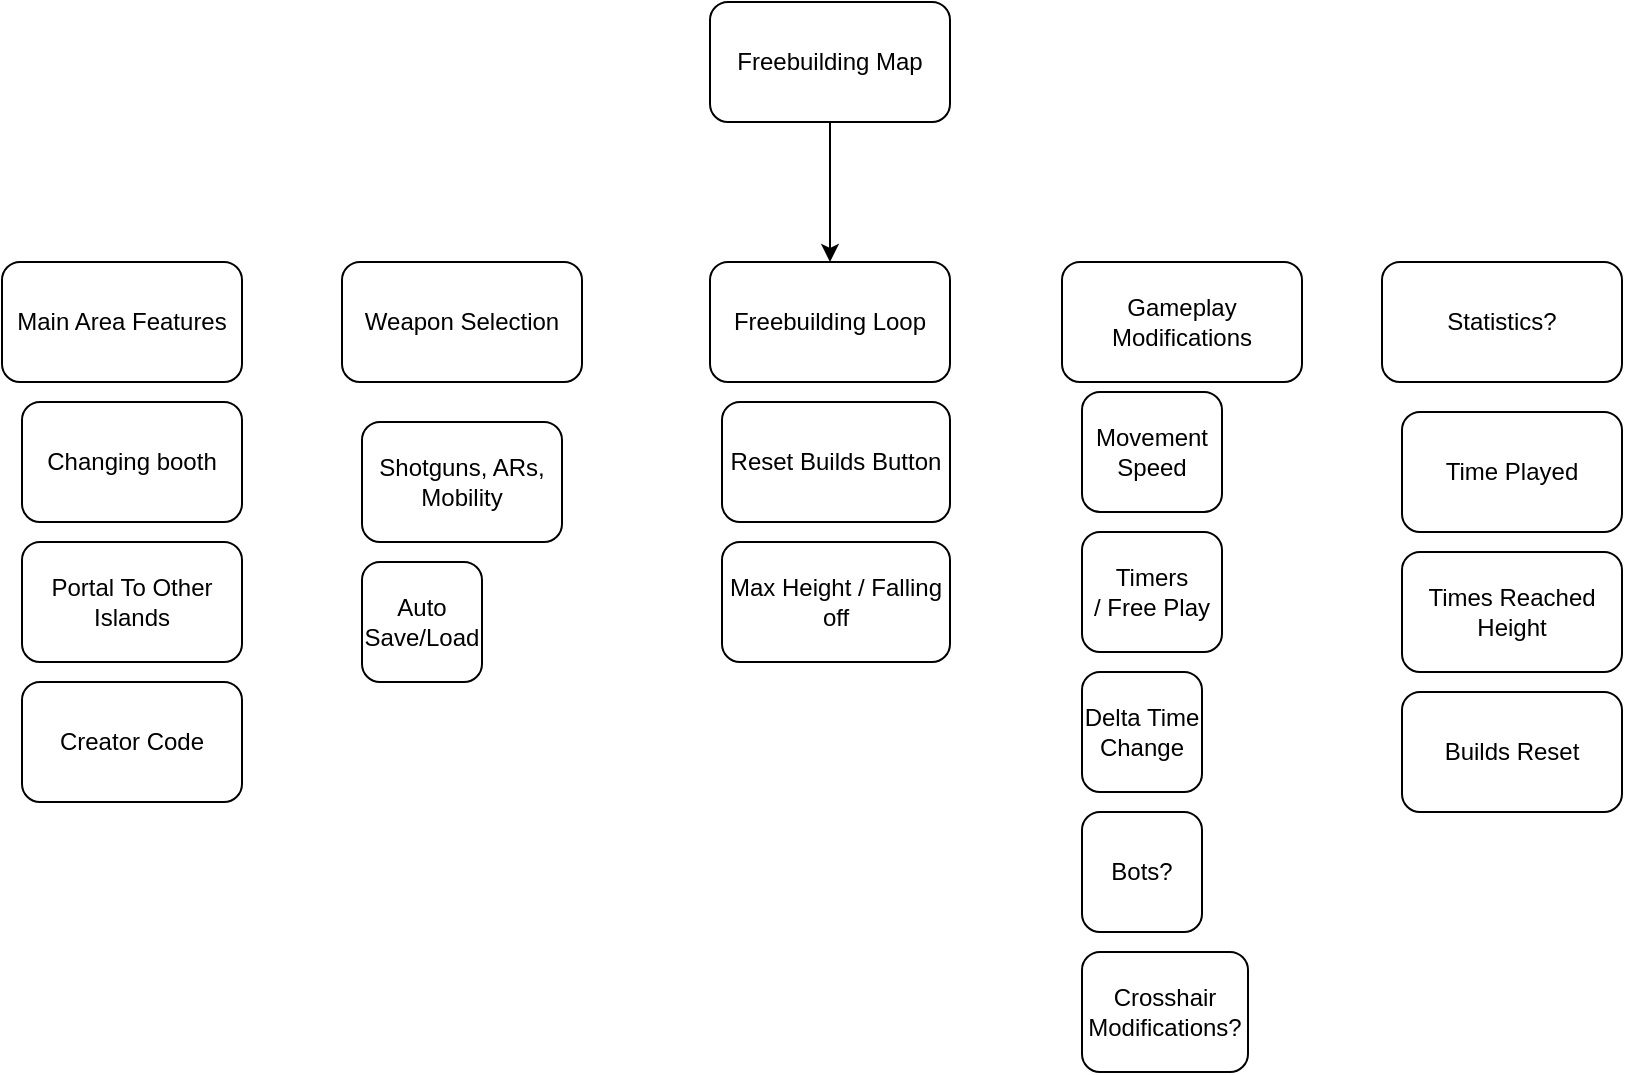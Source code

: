 <mxfile version="26.1.3">
  <diagram id="C5RBs43oDa-KdzZeNtuy" name="Page-1">
    <mxGraphModel dx="2779" dy="933" grid="1" gridSize="10" guides="1" tooltips="1" connect="1" arrows="1" fold="1" page="1" pageScale="1" pageWidth="827" pageHeight="1169" math="0" shadow="0">
      <root>
        <mxCell id="WIyWlLk6GJQsqaUBKTNV-0" />
        <mxCell id="WIyWlLk6GJQsqaUBKTNV-1" parent="WIyWlLk6GJQsqaUBKTNV-0" />
        <mxCell id="7brxcG7zhEMN0gF7fkz7-0" style="edgeStyle=orthogonalEdgeStyle;rounded=0;orthogonalLoop=1;jettySize=auto;html=1;exitX=0.5;exitY=1;exitDx=0;exitDy=0;" parent="WIyWlLk6GJQsqaUBKTNV-1" source="CPU05DOvcKoE3P8HrRso-0" target="CPU05DOvcKoE3P8HrRso-11" edge="1">
          <mxGeometry relative="1" as="geometry" />
        </mxCell>
        <mxCell id="CPU05DOvcKoE3P8HrRso-0" value="Freebuilding Map" style="rounded=1;whiteSpace=wrap;html=1;" parent="WIyWlLk6GJQsqaUBKTNV-1" vertex="1">
          <mxGeometry x="294" y="50" width="120" height="60" as="geometry" />
        </mxCell>
        <mxCell id="CPU05DOvcKoE3P8HrRso-4" value="Weapon Selection" style="rounded=1;whiteSpace=wrap;html=1;" parent="WIyWlLk6GJQsqaUBKTNV-1" vertex="1">
          <mxGeometry x="110" y="180" width="120" height="60" as="geometry" />
        </mxCell>
        <mxCell id="CPU05DOvcKoE3P8HrRso-11" value="Freebuilding Loop" style="rounded=1;whiteSpace=wrap;html=1;" parent="WIyWlLk6GJQsqaUBKTNV-1" vertex="1">
          <mxGeometry x="294" y="180" width="120" height="60" as="geometry" />
        </mxCell>
        <mxCell id="CPU05DOvcKoE3P8HrRso-12" value="Gameplay Modifications" style="rounded=1;whiteSpace=wrap;html=1;" parent="WIyWlLk6GJQsqaUBKTNV-1" vertex="1">
          <mxGeometry x="470" y="180" width="120" height="60" as="geometry" />
        </mxCell>
        <mxCell id="CPU05DOvcKoE3P8HrRso-14" value="Shotguns, ARs, Mobility" style="rounded=1;whiteSpace=wrap;html=1;" parent="WIyWlLk6GJQsqaUBKTNV-1" vertex="1">
          <mxGeometry x="120" y="260" width="100" height="60" as="geometry" />
        </mxCell>
        <mxCell id="CPU05DOvcKoE3P8HrRso-15" value="Auto Save/Load" style="rounded=1;whiteSpace=wrap;html=1;" parent="WIyWlLk6GJQsqaUBKTNV-1" vertex="1">
          <mxGeometry x="120" y="330" width="60" height="60" as="geometry" />
        </mxCell>
        <mxCell id="CPU05DOvcKoE3P8HrRso-19" value="Timers&lt;div&gt;/ Free Play&lt;/div&gt;" style="rounded=1;whiteSpace=wrap;html=1;" parent="WIyWlLk6GJQsqaUBKTNV-1" vertex="1">
          <mxGeometry x="480" y="315" width="70" height="60" as="geometry" />
        </mxCell>
        <mxCell id="CPU05DOvcKoE3P8HrRso-20" value="Movement Speed" style="rounded=1;whiteSpace=wrap;html=1;" parent="WIyWlLk6GJQsqaUBKTNV-1" vertex="1">
          <mxGeometry x="480" y="245" width="70" height="60" as="geometry" />
        </mxCell>
        <mxCell id="CPU05DOvcKoE3P8HrRso-21" value="Delta Time Change" style="rounded=1;whiteSpace=wrap;html=1;" parent="WIyWlLk6GJQsqaUBKTNV-1" vertex="1">
          <mxGeometry x="480" y="385" width="60" height="60" as="geometry" />
        </mxCell>
        <mxCell id="CPU05DOvcKoE3P8HrRso-22" value="Crosshair Modifications?" style="rounded=1;whiteSpace=wrap;html=1;" parent="WIyWlLk6GJQsqaUBKTNV-1" vertex="1">
          <mxGeometry x="480" y="525" width="83" height="60" as="geometry" />
        </mxCell>
        <mxCell id="CPU05DOvcKoE3P8HrRso-30" value="Bots?" style="rounded=1;whiteSpace=wrap;html=1;" parent="WIyWlLk6GJQsqaUBKTNV-1" vertex="1">
          <mxGeometry x="480" y="455" width="60" height="60" as="geometry" />
        </mxCell>
        <mxCell id="CPU05DOvcKoE3P8HrRso-31" value="Statistics?" style="rounded=1;whiteSpace=wrap;html=1;" parent="WIyWlLk6GJQsqaUBKTNV-1" vertex="1">
          <mxGeometry x="630" y="180" width="120" height="60" as="geometry" />
        </mxCell>
        <mxCell id="CPU05DOvcKoE3P8HrRso-32" value="Time Played" style="rounded=1;whiteSpace=wrap;html=1;" parent="WIyWlLk6GJQsqaUBKTNV-1" vertex="1">
          <mxGeometry x="640" y="255" width="110" height="60" as="geometry" />
        </mxCell>
        <mxCell id="CPU05DOvcKoE3P8HrRso-34" value="Times Reached Height" style="rounded=1;whiteSpace=wrap;html=1;" parent="WIyWlLk6GJQsqaUBKTNV-1" vertex="1">
          <mxGeometry x="640" y="325" width="110" height="60" as="geometry" />
        </mxCell>
        <mxCell id="CPU05DOvcKoE3P8HrRso-35" value="Builds Reset" style="rounded=1;whiteSpace=wrap;html=1;" parent="WIyWlLk6GJQsqaUBKTNV-1" vertex="1">
          <mxGeometry x="640" y="395" width="110" height="60" as="geometry" />
        </mxCell>
        <mxCell id="CPU05DOvcKoE3P8HrRso-37" value="Reset Builds Button" style="rounded=1;whiteSpace=wrap;html=1;" parent="WIyWlLk6GJQsqaUBKTNV-1" vertex="1">
          <mxGeometry x="300" y="250" width="114" height="60" as="geometry" />
        </mxCell>
        <mxCell id="CPU05DOvcKoE3P8HrRso-38" value="Max Height / Falling off" style="rounded=1;whiteSpace=wrap;html=1;" parent="WIyWlLk6GJQsqaUBKTNV-1" vertex="1">
          <mxGeometry x="300" y="320" width="114" height="60" as="geometry" />
        </mxCell>
        <mxCell id="CPU05DOvcKoE3P8HrRso-41" value="Main Area Features" style="rounded=1;whiteSpace=wrap;html=1;" parent="WIyWlLk6GJQsqaUBKTNV-1" vertex="1">
          <mxGeometry x="-60" y="180" width="120" height="60" as="geometry" />
        </mxCell>
        <mxCell id="CPU05DOvcKoE3P8HrRso-42" value="Changing booth" style="rounded=1;whiteSpace=wrap;html=1;" parent="WIyWlLk6GJQsqaUBKTNV-1" vertex="1">
          <mxGeometry x="-50" y="250" width="110" height="60" as="geometry" />
        </mxCell>
        <mxCell id="CPU05DOvcKoE3P8HrRso-43" value="Portal To Other Islands" style="rounded=1;whiteSpace=wrap;html=1;" parent="WIyWlLk6GJQsqaUBKTNV-1" vertex="1">
          <mxGeometry x="-50" y="320" width="110" height="60" as="geometry" />
        </mxCell>
        <mxCell id="CPU05DOvcKoE3P8HrRso-44" value="Creator Code" style="rounded=1;whiteSpace=wrap;html=1;" parent="WIyWlLk6GJQsqaUBKTNV-1" vertex="1">
          <mxGeometry x="-50" y="390" width="110" height="60" as="geometry" />
        </mxCell>
      </root>
    </mxGraphModel>
  </diagram>
</mxfile>
